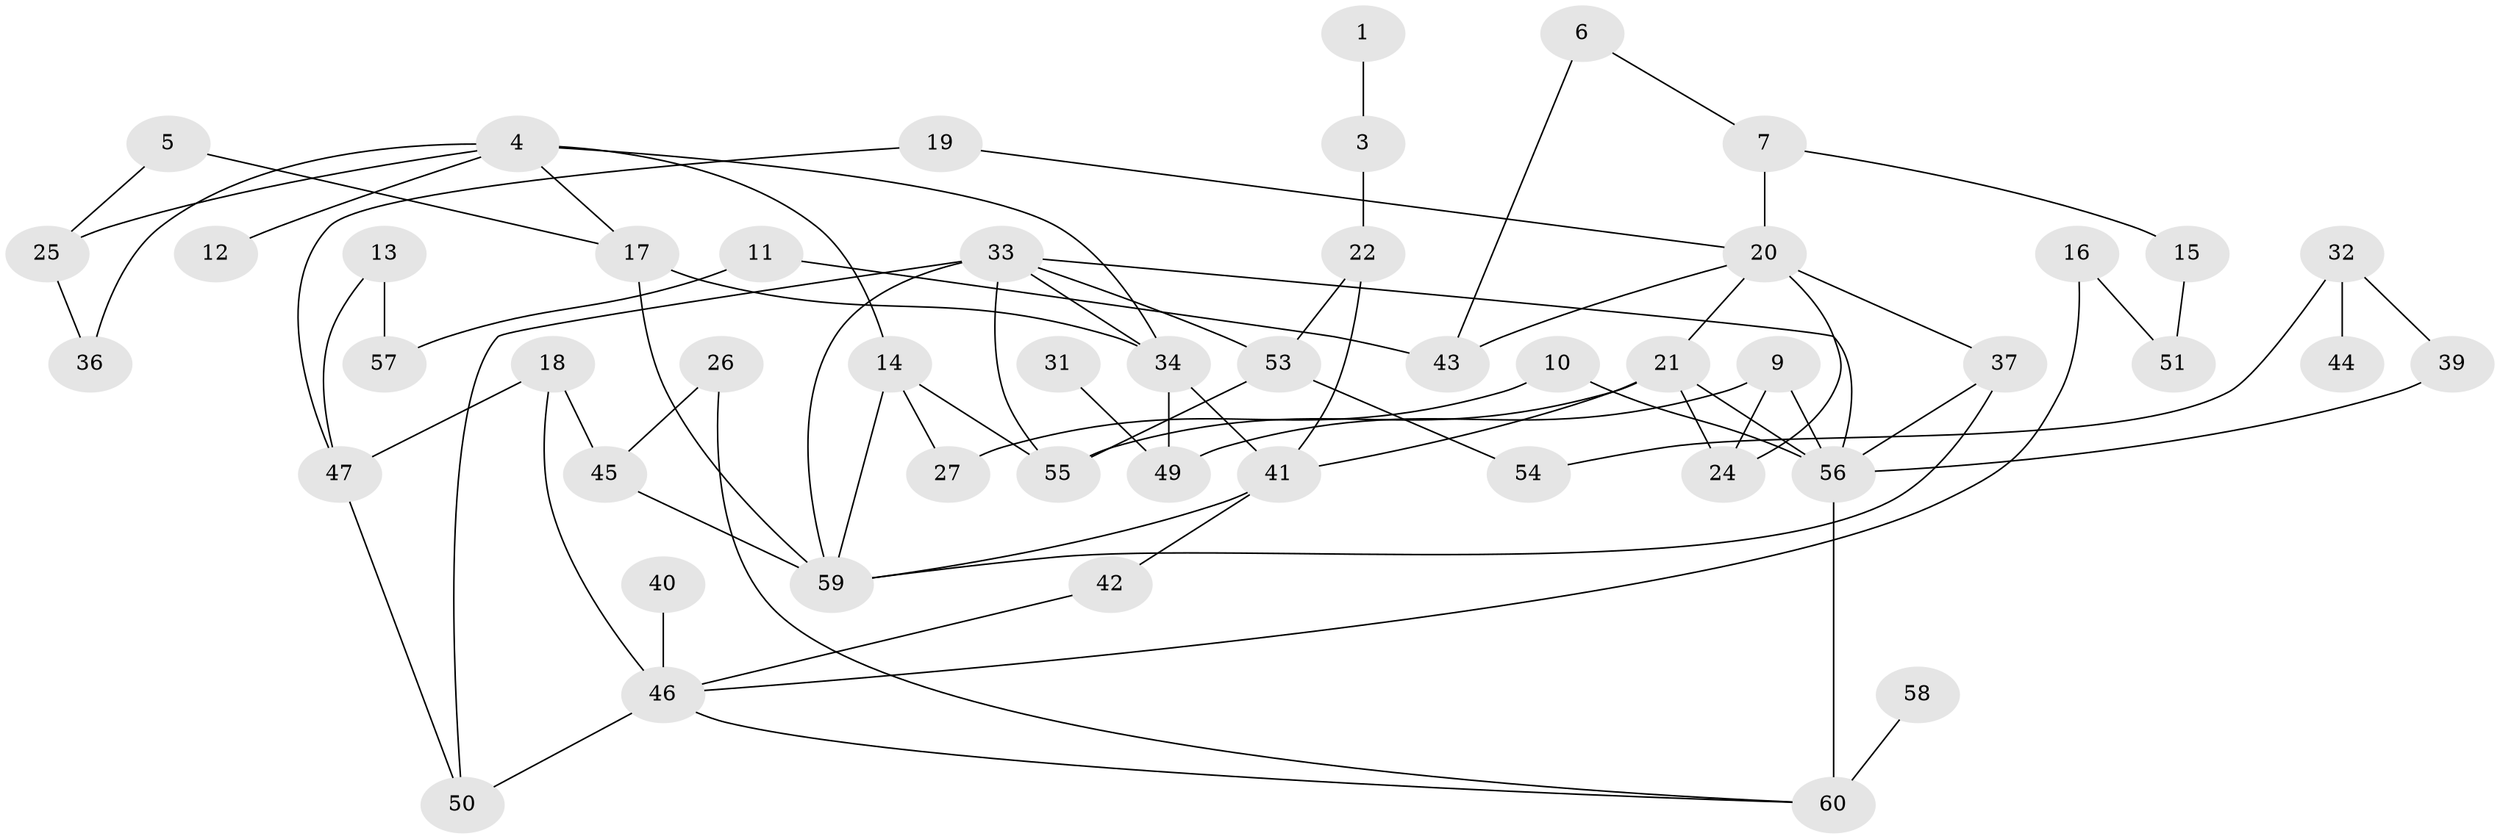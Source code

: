 // original degree distribution, {6: 0.05, 3: 0.26666666666666666, 1: 0.16666666666666666, 2: 0.3416666666666667, 4: 0.06666666666666667, 0: 0.075, 5: 0.03333333333333333}
// Generated by graph-tools (version 1.1) at 2025/00/03/09/25 03:00:41]
// undirected, 50 vertices, 76 edges
graph export_dot {
graph [start="1"]
  node [color=gray90,style=filled];
  1;
  3;
  4;
  5;
  6;
  7;
  9;
  10;
  11;
  12;
  13;
  14;
  15;
  16;
  17;
  18;
  19;
  20;
  21;
  22;
  24;
  25;
  26;
  27;
  31;
  32;
  33;
  34;
  36;
  37;
  39;
  40;
  41;
  42;
  43;
  44;
  45;
  46;
  47;
  49;
  50;
  51;
  53;
  54;
  55;
  56;
  57;
  58;
  59;
  60;
  1 -- 3 [weight=1.0];
  3 -- 22 [weight=1.0];
  4 -- 12 [weight=1.0];
  4 -- 14 [weight=1.0];
  4 -- 17 [weight=1.0];
  4 -- 25 [weight=1.0];
  4 -- 34 [weight=1.0];
  4 -- 36 [weight=1.0];
  5 -- 17 [weight=1.0];
  5 -- 25 [weight=1.0];
  6 -- 7 [weight=1.0];
  6 -- 43 [weight=1.0];
  7 -- 15 [weight=1.0];
  7 -- 20 [weight=1.0];
  9 -- 24 [weight=1.0];
  9 -- 49 [weight=1.0];
  9 -- 56 [weight=1.0];
  10 -- 27 [weight=1.0];
  10 -- 56 [weight=1.0];
  11 -- 43 [weight=1.0];
  11 -- 57 [weight=1.0];
  13 -- 47 [weight=1.0];
  13 -- 57 [weight=1.0];
  14 -- 27 [weight=1.0];
  14 -- 55 [weight=1.0];
  14 -- 59 [weight=1.0];
  15 -- 51 [weight=1.0];
  16 -- 46 [weight=1.0];
  16 -- 51 [weight=1.0];
  17 -- 34 [weight=1.0];
  17 -- 59 [weight=2.0];
  18 -- 45 [weight=1.0];
  18 -- 46 [weight=1.0];
  18 -- 47 [weight=1.0];
  19 -- 20 [weight=1.0];
  19 -- 47 [weight=1.0];
  20 -- 21 [weight=1.0];
  20 -- 24 [weight=2.0];
  20 -- 37 [weight=1.0];
  20 -- 43 [weight=1.0];
  21 -- 24 [weight=1.0];
  21 -- 41 [weight=1.0];
  21 -- 55 [weight=1.0];
  21 -- 56 [weight=1.0];
  22 -- 41 [weight=2.0];
  22 -- 53 [weight=1.0];
  25 -- 36 [weight=1.0];
  26 -- 45 [weight=1.0];
  26 -- 60 [weight=1.0];
  31 -- 49 [weight=1.0];
  32 -- 39 [weight=1.0];
  32 -- 44 [weight=1.0];
  32 -- 54 [weight=1.0];
  33 -- 34 [weight=1.0];
  33 -- 50 [weight=1.0];
  33 -- 53 [weight=1.0];
  33 -- 55 [weight=1.0];
  33 -- 56 [weight=1.0];
  33 -- 59 [weight=1.0];
  34 -- 41 [weight=2.0];
  34 -- 49 [weight=1.0];
  37 -- 56 [weight=1.0];
  37 -- 59 [weight=1.0];
  39 -- 56 [weight=1.0];
  40 -- 46 [weight=1.0];
  41 -- 42 [weight=1.0];
  41 -- 59 [weight=1.0];
  42 -- 46 [weight=1.0];
  45 -- 59 [weight=2.0];
  46 -- 50 [weight=1.0];
  46 -- 60 [weight=1.0];
  47 -- 50 [weight=1.0];
  53 -- 54 [weight=1.0];
  53 -- 55 [weight=1.0];
  56 -- 60 [weight=3.0];
  58 -- 60 [weight=1.0];
}
